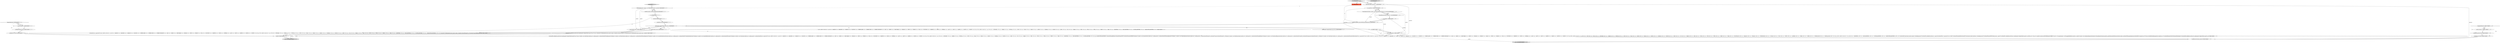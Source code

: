 digraph {
3 [style = filled, label = "int _alt@@@11@@@['1', '1', '0']", fillcolor = white, shape = ellipse image = "AAA0AAABBB1BBB"];
15 [style = filled, label = "PrimaryExpressionContext _prevctx = _localctx@@@6@@@['1', '1', '0']", fillcolor = white, shape = ellipse image = "AAA0AAABBB1BBB"];
23 [style = filled, label = "_errHandler.recover(this,re)@@@48@@@['0', '0', '1']", fillcolor = white, shape = ellipse image = "AAA0AAABBB3BBB"];
10 [style = filled, label = "primaryExpression['1', '0', '0']", fillcolor = lightgray, shape = diamond image = "AAA0AAABBB1BBB"];
6 [style = filled, label = "_errHandler.recover(this,re)@@@181@@@['1', '1', '0']", fillcolor = white, shape = ellipse image = "AAA0AAABBB1BBB"];
11 [style = filled, label = "getInterpreter().adaptivePredict(_input,109,_ctx)@@@9@@@['1', '1', '1']", fillcolor = white, shape = diamond image = "AAA0AAABBB1BBB"];
18 [style = filled, label = "primaryExpression['0', '1', '0']", fillcolor = lightgray, shape = diamond image = "AAA0AAABBB2BBB"];
35 [style = filled, label = "_localctx.exception = re@@@46@@@['0', '0', '1']", fillcolor = white, shape = ellipse image = "AAA0AAABBB3BBB"];
5 [style = filled, label = "enterOuterAlt(_localctx,1)@@@12@@@['1', '1', '0']", fillcolor = white, shape = ellipse image = "AAA0AAABBB1BBB"];
9 [style = filled, label = "int _p@@@2@@@['1', '1', '0']", fillcolor = tomato, shape = box image = "AAA0AAABBB1BBB"];
30 [style = filled, label = "tableIdentifier['0', '0', '1']", fillcolor = lightgray, shape = diamond image = "AAA0AAABBB3BBB"];
21 [style = filled, label = "int _la@@@5@@@['0', '0', '1']", fillcolor = white, shape = ellipse image = "AAA0AAABBB3BBB"];
0 [style = filled, label = "_errHandler.reportError(this,re)@@@180@@@['1', '1', '0']", fillcolor = white, shape = ellipse image = "AAA0AAABBB1BBB"];
14 [style = filled, label = "int _parentState = getState()@@@4@@@['1', '1', '0']", fillcolor = white, shape = ellipse image = "AAA0AAABBB1BBB"];
13 [style = filled, label = "{setState(660)_errHandler.sync(this)switch (getInterpreter().adaptivePredict(_input,90,_ctx)) {case 1:{_localctx = new CastContext(_localctx)_ctx = _localctx_prevctx = _localctxsetState(625)castExpression()}breakcase 2:{_localctx = new ExtractContext(_localctx)_ctx = _localctx_prevctx = _localctxsetState(626)extractExpression()}breakcase 3:{_localctx = new CurrentDateTimeFunctionContext(_localctx)_ctx = _localctx_prevctx = _localctxsetState(627)builtinDateTimeFunction()}breakcase 4:{_localctx = new ConstantDefaultContext(_localctx)_ctx = _localctx_prevctx = _localctxsetState(628)constant()}breakcase 5:{_localctx = new StarContext(_localctx)_ctx = _localctx_prevctx = _localctxsetState(632)_la = _input.LA(1)if ((((_la) & ~0x3f) == 0 && ((1L << _la) & ((1L << ANALYZE) | (1L << ANALYZED) | (1L << CATALOGS) | (1L << COLUMNS) | (1L << CURRENT_DATE) | (1L << CURRENT_TIME) | (1L << CURRENT_TIMESTAMP) | (1L << DAY) | (1L << DEBUG) | (1L << EXECUTABLE) | (1L << EXPLAIN) | (1L << FIRST) | (1L << FORMAT) | (1L << FULL) | (1L << FUNCTIONS) | (1L << GRAPHVIZ) | (1L << HOUR) | (1L << INTERVAL) | (1L << LAST) | (1L << LIMIT) | (1L << MAPPED) | (1L << MINUTE) | (1L << MONTH))) != 0) || ((((_la - 70)) & ~0x3f) == 0 && ((1L << (_la - 70)) & ((1L << (OPTIMIZED - 70)) | (1L << (PARSED - 70)) | (1L << (PHYSICAL - 70)) | (1L << (PIVOT - 70)) | (1L << (PLAN - 70)) | (1L << (RLIKE - 70)) | (1L << (QUERY - 70)) | (1L << (SCHEMAS - 70)) | (1L << (SECOND - 70)) | (1L << (SHOW - 70)) | (1L << (SYS - 70)) | (1L << (TABLES - 70)) | (1L << (TEXT - 70)) | (1L << (TYPE - 70)) | (1L << (TYPES - 70)) | (1L << (VERIFY - 70)) | (1L << (YEAR - 70)) | (1L << (IDENTIFIER - 70)) | (1L << (DIGIT_IDENTIFIER - 70)) | (1L << (QUOTED_IDENTIFIER - 70)))) != 0) || _la == BACKQUOTED_IDENTIFIER) {{setState(629)qualifiedName()setState(630)match(DOT)}}setState(634)match(ASTERISK)}breakcase 6:{_localctx = new FunctionContext(_localctx)_ctx = _localctx_prevctx = _localctxsetState(635)functionExpression()}breakcase 7:{_localctx = new SubqueryExpressionContext(_localctx)_ctx = _localctx_prevctx = _localctxsetState(636)match(T__0)setState(637)query()setState(638)match(T__1)}breakcase 8:{_localctx = new DereferenceContext(_localctx)_ctx = _localctx_prevctx = _localctxsetState(640)qualifiedName()}breakcase 9:{_localctx = new ParenthesizedExpressionContext(_localctx)_ctx = _localctx_prevctx = _localctxsetState(641)match(T__0)setState(642)expression()setState(643)match(T__1)}breakcase 10:{_localctx = new CaseContext(_localctx)_ctx = _localctx_prevctx = _localctxsetState(645)match(CASE)setState(647)_la = _input.LA(1)if ((((_la) & ~0x3f) == 0 && ((1L << _la) & ((1L << T__0) | (1L << ANALYZE) | (1L << ANALYZED) | (1L << CASE) | (1L << CAST) | (1L << CATALOGS) | (1L << COLUMNS) | (1L << CONVERT) | (1L << CURRENT_DATE) | (1L << CURRENT_TIME) | (1L << CURRENT_TIMESTAMP) | (1L << DAY) | (1L << DEBUG) | (1L << EXECUTABLE) | (1L << EXISTS) | (1L << EXPLAIN) | (1L << EXTRACT) | (1L << FALSE) | (1L << FIRST) | (1L << FORMAT) | (1L << FULL) | (1L << FUNCTIONS) | (1L << GRAPHVIZ) | (1L << HOUR) | (1L << INTERVAL) | (1L << LAST) | (1L << LEFT) | (1L << LIMIT) | (1L << MAPPED) | (1L << MATCH) | (1L << MINUTE) | (1L << MONTH))) != 0) || ((((_la - 66)) & ~0x3f) == 0 && ((1L << (_la - 66)) & ((1L << (NOT - 66)) | (1L << (NULL - 66)) | (1L << (OPTIMIZED - 66)) | (1L << (PARSED - 66)) | (1L << (PHYSICAL - 66)) | (1L << (PIVOT - 66)) | (1L << (PLAN - 66)) | (1L << (RIGHT - 66)) | (1L << (RLIKE - 66)) | (1L << (QUERY - 66)) | (1L << (SCHEMAS - 66)) | (1L << (SECOND - 66)) | (1L << (SHOW - 66)) | (1L << (SYS - 66)) | (1L << (TABLES - 66)) | (1L << (TEXT - 66)) | (1L << (TRUE - 66)) | (1L << (TYPE - 66)) | (1L << (TYPES - 66)) | (1L << (VERIFY - 66)) | (1L << (YEAR - 66)) | (1L << (FUNCTION_ESC - 66)) | (1L << (DATE_ESC - 66)) | (1L << (TIME_ESC - 66)) | (1L << (TIMESTAMP_ESC - 66)) | (1L << (GUID_ESC - 66)) | (1L << (PLUS - 66)) | (1L << (MINUS - 66)) | (1L << (ASTERISK - 66)) | (1L << (PARAM - 66)) | (1L << (STRING - 66)) | (1L << (INTEGER_VALUE - 66)) | (1L << (DECIMAL_VALUE - 66)))) != 0) || ((((_la - 130)) & ~0x3f) == 0 && ((1L << (_la - 130)) & ((1L << (IDENTIFIER - 130)) | (1L << (DIGIT_IDENTIFIER - 130)) | (1L << (QUOTED_IDENTIFIER - 130)) | (1L << (BACKQUOTED_IDENTIFIER - 130)))) != 0)) {{setState(646)((CaseContext)_localctx).operand = booleanExpression(0)}}setState(650)_errHandler.sync(this)_la = _input.LA(1)setState(656)_la = _input.LA(1)if (_la == ELSE) {{setState(654)match(ELSE)setState(655)((CaseContext)_localctx).elseClause = booleanExpression(0)}}setState(658)match(END)}break_ctx.stop = _input.LT(-1)setState(667)_errHandler.sync(this)_alt = getInterpreter().adaptivePredict(_input,91,_ctx)while (_alt != 2 && _alt != org.antlr.v4.runtime.atn.ATN.INVALID_ALT_NUMBER) {if (_alt == 1) {if (_parseListeners != null) triggerExitRuleEvent()_prevctx = _localctx{{_localctx = new CastOperatorExpressionContext(new PrimaryExpressionContext(_parentctx,_parentState))pushNewRecursionContext(_localctx,_startState,RULE_primaryExpression)setState(662)if (!(precpred(_ctx,10))) throw new FailedPredicateException(this,\"precpred(_ctx, 10)\")setState(663)match(CAST_OP)setState(664)dataType()}}}setState(669)_errHandler.sync(this)_alt = getInterpreter().adaptivePredict(_input,91,_ctx)}}@@@13@@@['1', '1', '0']", fillcolor = white, shape = ellipse image = "AAA0AAABBB1BBB"];
29 [style = filled, label = "_errHandler.sync(this)@@@8@@@['0', '0', '1']", fillcolor = white, shape = ellipse image = "AAA0AAABBB3BBB"];
25 [style = filled, label = "return _localctx@@@53@@@['0', '0', '1']", fillcolor = lightgray, shape = ellipse image = "AAA0AAABBB3BBB"];
7 [style = filled, label = "enterRecursionRule(_localctx,68,RULE_primaryExpression,_p)@@@8@@@['1', '1', '0']", fillcolor = white, shape = ellipse image = "AAA0AAABBB1BBB"];
8 [style = filled, label = "{unrollRecursionContexts(_parentctx)}@@@183@@@['1', '1', '0']", fillcolor = white, shape = ellipse image = "AAA0AAABBB1BBB"];
36 [style = filled, label = "{setState(810)_la = _input.LA(1)if ((((_la) & ~0x3f) == 0 && ((1L << _la) & ((1L << ANALYZE) | (1L << ANALYZED) | (1L << CATALOGS) | (1L << COLUMNS) | (1L << CURRENT_DATE) | (1L << CURRENT_TIME) | (1L << CURRENT_TIMESTAMP) | (1L << DAY) | (1L << DEBUG) | (1L << EXECUTABLE) | (1L << EXPLAIN) | (1L << FIRST) | (1L << FORMAT) | (1L << FULL) | (1L << FUNCTIONS) | (1L << GRAPHVIZ) | (1L << HOUR) | (1L << INTERVAL) | (1L << LAST) | (1L << LIMIT) | (1L << MAPPED) | (1L << MINUTE) | (1L << MONTH))) != 0) || ((((_la - 70)) & ~0x3f) == 0 && ((1L << (_la - 70)) & ((1L << (OPTIMIZED - 70)) | (1L << (PARSED - 70)) | (1L << (PHYSICAL - 70)) | (1L << (PIVOT - 70)) | (1L << (PLAN - 70)) | (1L << (RLIKE - 70)) | (1L << (QUERY - 70)) | (1L << (SCHEMAS - 70)) | (1L << (SECOND - 70)) | (1L << (SHOW - 70)) | (1L << (SYS - 70)) | (1L << (TABLES - 70)) | (1L << (TEXT - 70)) | (1L << (TYPE - 70)) | (1L << (TYPES - 70)) | (1L << (VERIFY - 70)) | (1L << (YEAR - 70)) | (1L << (IDENTIFIER - 70)) | (1L << (DIGIT_IDENTIFIER - 70)) | (1L << (QUOTED_IDENTIFIER - 70)) | (1L << (BACKQUOTED_IDENTIFIER - 70)))) != 0)) {{setState(807)((TableIdentifierContext)_localctx).catalog = identifier()setState(808)match(T__3)}}setState(812)match(TABLE_IDENTIFIER)}@@@11@@@['0', '0', '1']", fillcolor = white, shape = ellipse image = "AAA0AAABBB3BBB"];
1 [style = filled, label = "ParserRuleContext _parentctx = _ctx@@@3@@@['1', '1', '0']", fillcolor = white, shape = ellipse image = "AAA0AAABBB1BBB"];
33 [style = filled, label = "TableIdentifierContext _localctx = new TableIdentifierContext(_ctx,getState())@@@3@@@['0', '0', '1']", fillcolor = white, shape = ellipse image = "AAA0AAABBB3BBB"];
32 [style = filled, label = "enterOuterAlt(_localctx,2)@@@26@@@['0', '0', '1']", fillcolor = white, shape = ellipse image = "AAA0AAABBB3BBB"];
20 [style = filled, label = "RecognitionException re@@@45@@@['0', '0', '1']", fillcolor = white, shape = diamond image = "AAA0AAABBB3BBB"];
17 [style = filled, label = "_localctx.exception = re@@@179@@@['1', '1', '0']", fillcolor = white, shape = ellipse image = "AAA0AAABBB1BBB"];
12 [style = filled, label = "PrimaryExpressionContext _localctx = new PrimaryExpressionContext(_ctx,_parentState)@@@5@@@['1', '1', '0']", fillcolor = white, shape = ellipse image = "AAA0AAABBB1BBB"];
19 [style = filled, label = "enterRule(_localctx,104,RULE_tableIdentifier)@@@4@@@['0', '0', '1']", fillcolor = white, shape = ellipse image = "AAA0AAABBB3BBB"];
22 [style = filled, label = "_errHandler.reportError(this,re)@@@47@@@['0', '0', '1']", fillcolor = white, shape = ellipse image = "AAA0AAABBB3BBB"];
27 [style = filled, label = "{exitRule()}@@@50@@@['0', '0', '1']", fillcolor = white, shape = ellipse image = "AAA0AAABBB3BBB"];
28 [style = filled, label = "setState(819)@@@7@@@['0', '0', '1']", fillcolor = white, shape = ellipse image = "AAA0AAABBB3BBB"];
34 [style = filled, label = "enterOuterAlt(_localctx,1)@@@10@@@['0', '0', '1']", fillcolor = white, shape = ellipse image = "AAA0AAABBB3BBB"];
24 [style = filled, label = "(((_la) & ~0x3f) == 0 && ((1L << _la) & ((1L << ANALYZE) | (1L << ANALYZED) | (1L << CATALOGS) | (1L << COLUMNS) | (1L << CURRENT_DATE) | (1L << CURRENT_TIME) | (1L << CURRENT_TIMESTAMP) | (1L << DAY) | (1L << DEBUG) | (1L << EXECUTABLE) | (1L << EXPLAIN) | (1L << FIRST) | (1L << FORMAT) | (1L << FULL) | (1L << FUNCTIONS) | (1L << GRAPHVIZ) | (1L << HOUR) | (1L << INTERVAL) | (1L << LAST) | (1L << LIMIT) | (1L << MAPPED) | (1L << MINUTE) | (1L << MONTH))) != 0) || ((((_la - 70)) & ~0x3f) == 0 && ((1L << (_la - 70)) & ((1L << (OPTIMIZED - 70)) | (1L << (PARSED - 70)) | (1L << (PHYSICAL - 70)) | (1L << (PIVOT - 70)) | (1L << (PLAN - 70)) | (1L << (RLIKE - 70)) | (1L << (QUERY - 70)) | (1L << (SCHEMAS - 70)) | (1L << (SECOND - 70)) | (1L << (SHOW - 70)) | (1L << (SYS - 70)) | (1L << (TABLES - 70)) | (1L << (TEXT - 70)) | (1L << (TYPE - 70)) | (1L << (TYPES - 70)) | (1L << (VERIFY - 70)) | (1L << (YEAR - 70)) | (1L << (IDENTIFIER - 70)) | (1L << (DIGIT_IDENTIFIER - 70)) | (1L << (QUOTED_IDENTIFIER - 70)) | (1L << (BACKQUOTED_IDENTIFIER - 70)))) != 0)@@@14@@@['0', '0', '1']", fillcolor = white, shape = diamond image = "AAA0AAABBB3BBB"];
2 [style = filled, label = "return _localctx@@@186@@@['1', '1', '0']", fillcolor = lightgray, shape = ellipse image = "AAA0AAABBB1BBB"];
16 [style = filled, label = "RecognitionException re@@@178@@@['1', '1', '0']", fillcolor = white, shape = diamond image = "AAA0AAABBB1BBB"];
31 [style = filled, label = "getInterpreter().adaptivePredict(_input,108,_ctx)@@@30@@@['0', '0', '1']", fillcolor = white, shape = diamond image = "AAA0AAABBB3BBB"];
26 [style = filled, label = "{setState(816)_errHandler.sync(this)switch (getInterpreter().adaptivePredict(_input,108,_ctx)) {case 1:{setState(813)((TableIdentifierContext)_localctx).catalog = identifier()setState(814)match(T__3)}breaksetState(818)((TableIdentifierContext)_localctx).name = identifier()}@@@27@@@['0', '0', '1']", fillcolor = white, shape = ellipse image = "AAA0AAABBB3BBB"];
4 [style = filled, label = "int _startState = 68@@@7@@@['1', '1', '0']", fillcolor = white, shape = ellipse image = "AAA0AAABBB1BBB"];
0->6 [style = bold, label=""];
11->34 [style = bold, label=""];
11->3 [style = bold, label=""];
36->25 [style = solid, label="_localctx"];
36->27 [style = bold, label=""];
4->7 [style = bold, label=""];
27->25 [style = bold, label=""];
11->24 [style = dotted, label="true"];
12->5 [style = solid, label="_localctx"];
14->13 [style = solid, label="_parentState"];
12->15 [style = bold, label=""];
15->4 [style = bold, label=""];
23->27 [style = bold, label=""];
14->12 [style = solid, label="_parentState"];
34->36 [style = bold, label=""];
33->34 [style = solid, label="_localctx"];
14->12 [style = bold, label=""];
1->8 [style = solid, label="_parentctx"];
7->11 [style = bold, label=""];
1->14 [style = bold, label=""];
6->8 [style = bold, label=""];
26->27 [style = bold, label=""];
3->5 [style = bold, label=""];
5->13 [style = bold, label=""];
11->32 [style = bold, label=""];
16->6 [style = dotted, label="true"];
11->31 [style = dotted, label="true"];
20->23 [style = dotted, label="true"];
32->26 [style = bold, label=""];
10->1 [style = bold, label=""];
19->21 [style = bold, label=""];
12->7 [style = solid, label="_localctx"];
30->33 [style = bold, label=""];
8->2 [style = bold, label=""];
1->13 [style = solid, label="_parentctx"];
20->35 [style = bold, label=""];
13->2 [style = solid, label="_localctx"];
33->19 [style = solid, label="_localctx"];
20->35 [style = dotted, label="true"];
16->0 [style = dotted, label="true"];
4->13 [style = solid, label="_startState"];
20->22 [style = dotted, label="true"];
26->25 [style = solid, label="_localctx"];
33->19 [style = bold, label=""];
18->1 [style = bold, label=""];
16->17 [style = bold, label=""];
12->13 [style = solid, label="_localctx"];
11->13 [style = solid, label="_la"];
13->8 [style = bold, label=""];
3->13 [style = solid, label="_alt"];
22->23 [style = bold, label=""];
11->34 [style = dotted, label="true"];
9->7 [style = solid, label="_p"];
11->32 [style = dotted, label="true"];
16->17 [style = dotted, label="true"];
35->22 [style = bold, label=""];
18->9 [style = dotted, label="true"];
1->33 [style = dashed, label="0"];
10->9 [style = dotted, label="true"];
33->32 [style = solid, label="_localctx"];
17->0 [style = bold, label=""];
21->28 [style = bold, label=""];
28->29 [style = bold, label=""];
12->15 [style = solid, label="_localctx"];
29->11 [style = bold, label=""];
21->36 [style = solid, label="_la"];
}
